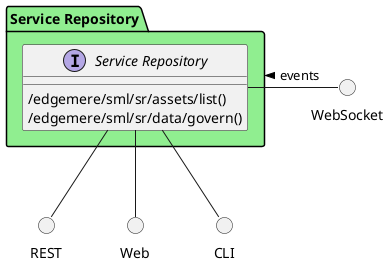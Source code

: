 @startuml



package "Service Repository" #lightgreen {

    interface "Service Repository" as i {
    
            /edgemere/sml/sr/assets/list()
            /edgemere/sml/sr/data/govern()
    
    }
}

circle REST
circle Web
circle CLI
circle WebSocket

i -down- Web
i -down- CLI
i -down- REST
WebSocket -left- i: events >

package "Service Repository" #lightgreen {


}



@enduml
